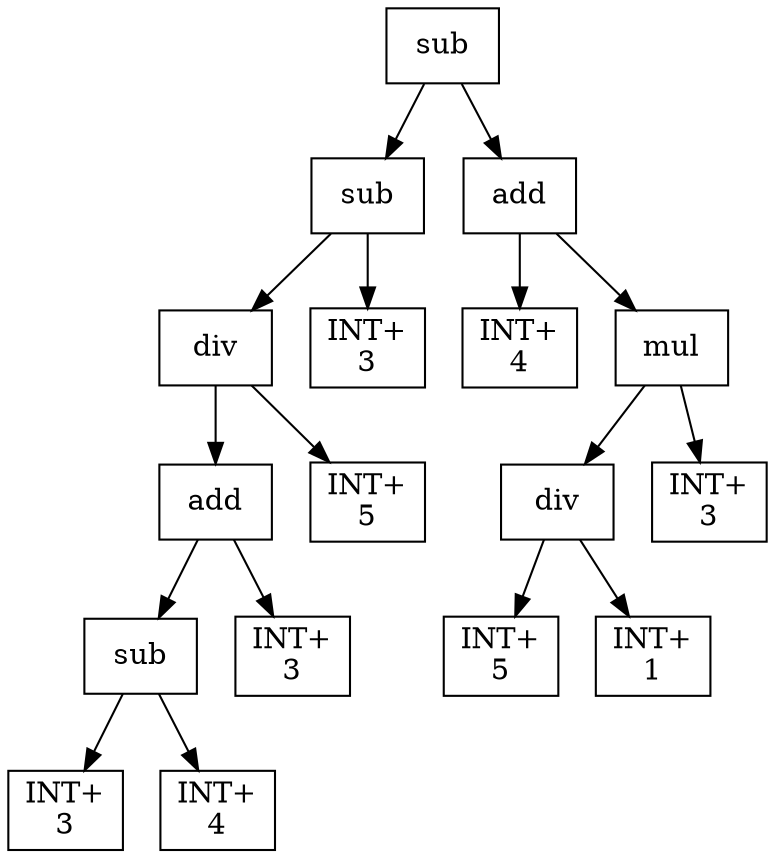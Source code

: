 digraph expr {
  node [shape=box];
  n1 [label="sub"];
  n2 [label="sub"];
  n3 [label="div"];
  n4 [label="add"];
  n5 [label="sub"];
  n6 [label="INT+\n3"];
  n7 [label="INT+\n4"];
  n5 -> n6;
  n5 -> n7;
  n8 [label="INT+\n3"];
  n4 -> n5;
  n4 -> n8;
  n9 [label="INT+\n5"];
  n3 -> n4;
  n3 -> n9;
  n10 [label="INT+\n3"];
  n2 -> n3;
  n2 -> n10;
  n11 [label="add"];
  n12 [label="INT+\n4"];
  n13 [label="mul"];
  n14 [label="div"];
  n15 [label="INT+\n5"];
  n16 [label="INT+\n1"];
  n14 -> n15;
  n14 -> n16;
  n17 [label="INT+\n3"];
  n13 -> n14;
  n13 -> n17;
  n11 -> n12;
  n11 -> n13;
  n1 -> n2;
  n1 -> n11;
}